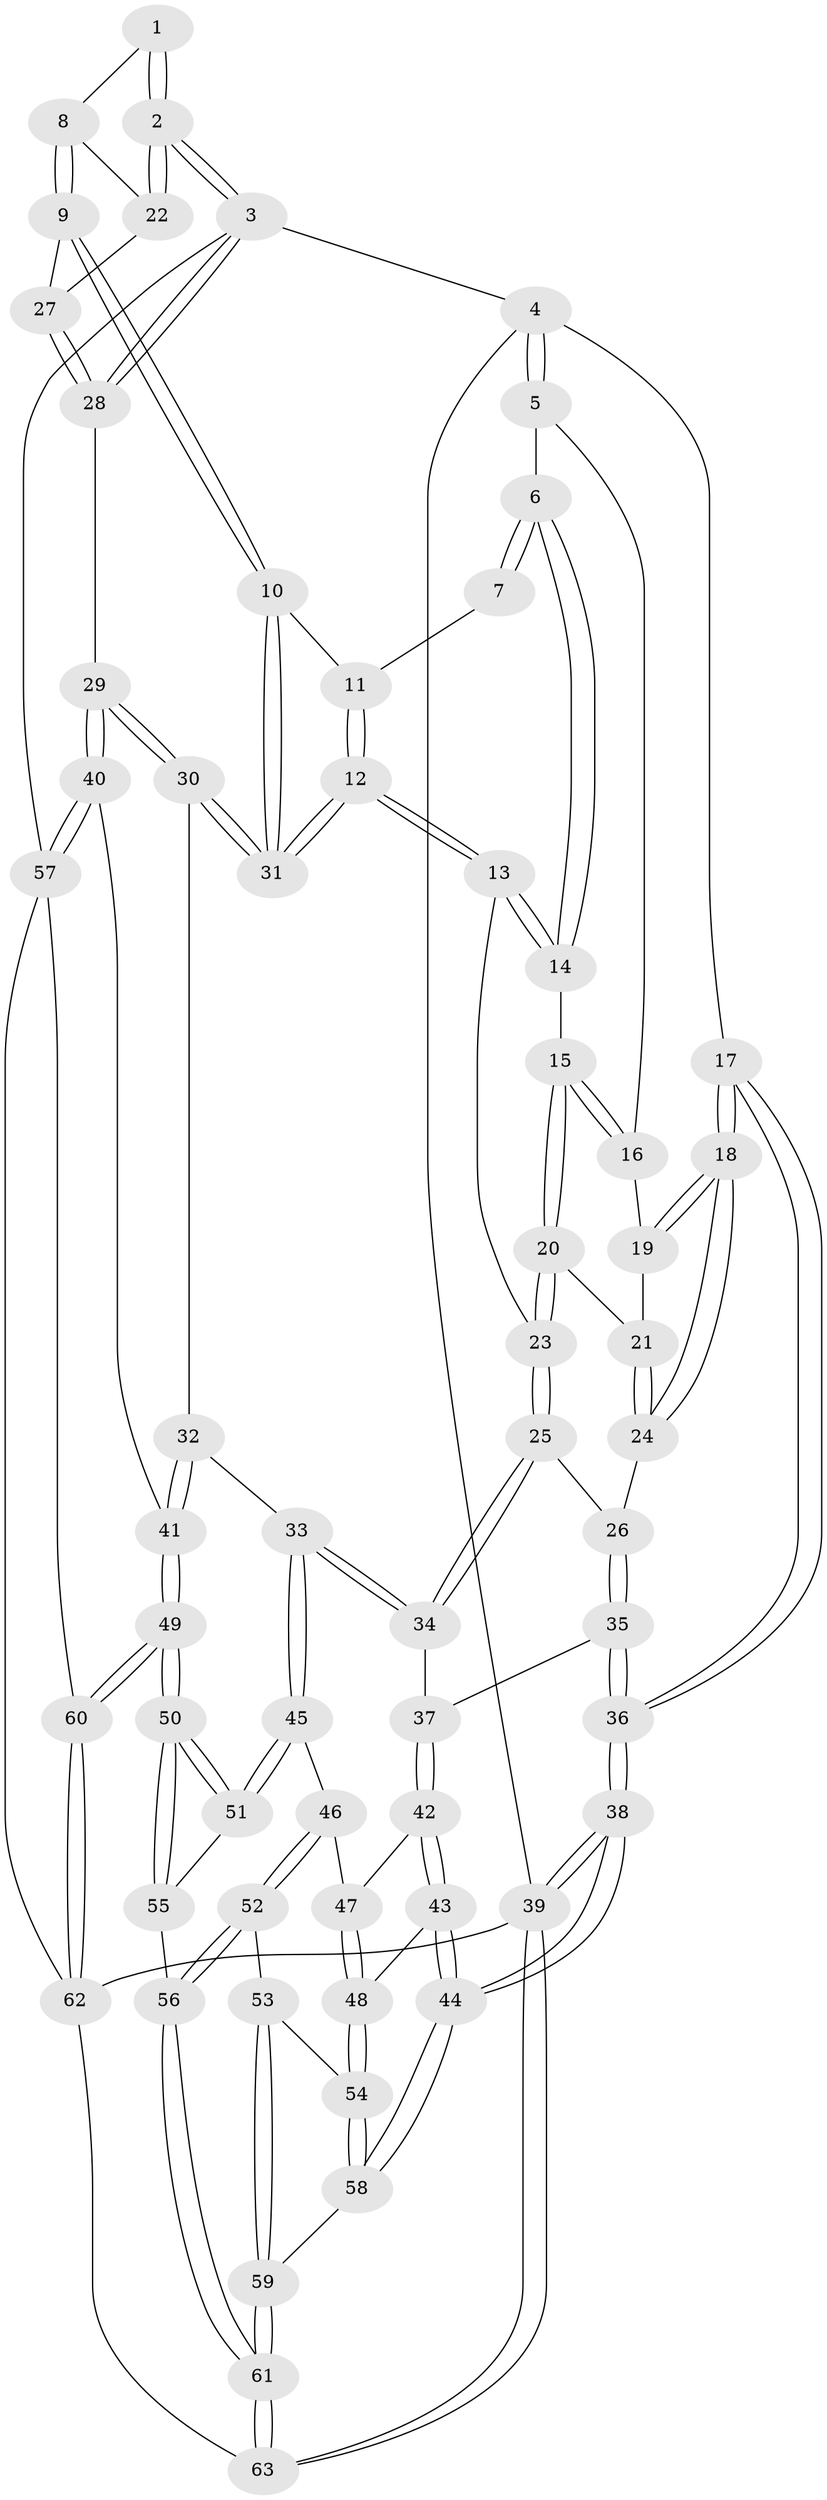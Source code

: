 // Generated by graph-tools (version 1.1) at 2025/11/02/27/25 16:11:55]
// undirected, 63 vertices, 154 edges
graph export_dot {
graph [start="1"]
  node [color=gray90,style=filled];
  1 [pos="+0.5783440423248595+0"];
  2 [pos="+1+0"];
  3 [pos="+1+0"];
  4 [pos="+0+0"];
  5 [pos="+0.21329817026302+0"];
  6 [pos="+0.5345418996738156+0"];
  7 [pos="+0.5412532830728793+0"];
  8 [pos="+0.83243069522368+0.13981166611399154"];
  9 [pos="+0.8148865957581248+0.22724802340835937"];
  10 [pos="+0.7932170193273311+0.23596372303410496"];
  11 [pos="+0.6624740028844073+0.08015008140665571"];
  12 [pos="+0.6441562105643948+0.34873997269146334"];
  13 [pos="+0.5317922796984664+0.25601736350292015"];
  14 [pos="+0.49797742754794694+0.12259338095201021"];
  15 [pos="+0.2690802243128183+0.1988650136405913"];
  16 [pos="+0.212704386032575+0.04879967543133972"];
  17 [pos="+0+0.35252172264859144"];
  18 [pos="+0+0.30033894455136406"];
  19 [pos="+0.10348590781543243+0.16020727672604657"];
  20 [pos="+0.26793243561949376+0.20976927556271255"];
  21 [pos="+0.220249609521929+0.24966919306788846"];
  22 [pos="+1+0"];
  23 [pos="+0.3687365090006386+0.3177244257237537"];
  24 [pos="+0.21128045152793118+0.2578927983617469"];
  25 [pos="+0.3560474489541344+0.3616030159481038"];
  26 [pos="+0.22251124991617507+0.4171482945567468"];
  27 [pos="+0.8626882221947904+0.24784217394307897"];
  28 [pos="+1+0.3688132347106327"];
  29 [pos="+1+0.5341950597381778"];
  30 [pos="+0.6464079740357946+0.42890086187829746"];
  31 [pos="+0.64431632969535+0.34889804123644874"];
  32 [pos="+0.6027216567404401+0.5087077103881691"];
  33 [pos="+0.5212626812455929+0.5582261151637415"];
  34 [pos="+0.40720180676781437+0.4647054438350069"];
  35 [pos="+0.1471994458785716+0.5161361960980848"];
  36 [pos="+0+0.3672275900988827"];
  37 [pos="+0.15591598615431027+0.5289571365410877"];
  38 [pos="+0+0.827057690302504"];
  39 [pos="+0+1"];
  40 [pos="+1+0.6355446839096627"];
  41 [pos="+0.7506257735443617+0.6716542013970077"];
  42 [pos="+0.16668915789987512+0.555796272733957"];
  43 [pos="+0.0066143153507928305+0.751983359606216"];
  44 [pos="+0+0.8232281058451265"];
  45 [pos="+0.49330013692447455+0.6064137530168411"];
  46 [pos="+0.23810663999947973+0.6262209202132869"];
  47 [pos="+0.19948598158448094+0.5947886799934007"];
  48 [pos="+0.11778381321748622+0.754037573491016"];
  49 [pos="+0.6553713031294726+0.936001873947706"];
  50 [pos="+0.6423897694104115+0.9200921364970112"];
  51 [pos="+0.49564044530290924+0.6698173991514023"];
  52 [pos="+0.26844784116314785+0.8348625747594908"];
  53 [pos="+0.20889453122155816+0.8233679774557774"];
  54 [pos="+0.16881779578413694+0.8071223825314301"];
  55 [pos="+0.3501622840142266+0.8149849149884524"];
  56 [pos="+0.2792487857010293+0.8491529778491875"];
  57 [pos="+1+0.7055170677622434"];
  58 [pos="+0+0.8495034622992552"];
  59 [pos="+0.038643515542258026+0.9000769373061159"];
  60 [pos="+0.6751354263539534+1"];
  61 [pos="+0.2800032998344805+1"];
  62 [pos="+0.6471700368141675+1"];
  63 [pos="+0.2931643543838477+1"];
  1 -- 2;
  1 -- 2;
  1 -- 8;
  2 -- 3;
  2 -- 3;
  2 -- 22;
  2 -- 22;
  3 -- 4;
  3 -- 28;
  3 -- 28;
  3 -- 57;
  4 -- 5;
  4 -- 5;
  4 -- 17;
  4 -- 39;
  5 -- 6;
  5 -- 16;
  6 -- 7;
  6 -- 7;
  6 -- 14;
  6 -- 14;
  7 -- 11;
  8 -- 9;
  8 -- 9;
  8 -- 22;
  9 -- 10;
  9 -- 10;
  9 -- 27;
  10 -- 11;
  10 -- 31;
  10 -- 31;
  11 -- 12;
  11 -- 12;
  12 -- 13;
  12 -- 13;
  12 -- 31;
  12 -- 31;
  13 -- 14;
  13 -- 14;
  13 -- 23;
  14 -- 15;
  15 -- 16;
  15 -- 16;
  15 -- 20;
  15 -- 20;
  16 -- 19;
  17 -- 18;
  17 -- 18;
  17 -- 36;
  17 -- 36;
  18 -- 19;
  18 -- 19;
  18 -- 24;
  18 -- 24;
  19 -- 21;
  20 -- 21;
  20 -- 23;
  20 -- 23;
  21 -- 24;
  21 -- 24;
  22 -- 27;
  23 -- 25;
  23 -- 25;
  24 -- 26;
  25 -- 26;
  25 -- 34;
  25 -- 34;
  26 -- 35;
  26 -- 35;
  27 -- 28;
  27 -- 28;
  28 -- 29;
  29 -- 30;
  29 -- 30;
  29 -- 40;
  29 -- 40;
  30 -- 31;
  30 -- 31;
  30 -- 32;
  32 -- 33;
  32 -- 41;
  32 -- 41;
  33 -- 34;
  33 -- 34;
  33 -- 45;
  33 -- 45;
  34 -- 37;
  35 -- 36;
  35 -- 36;
  35 -- 37;
  36 -- 38;
  36 -- 38;
  37 -- 42;
  37 -- 42;
  38 -- 39;
  38 -- 39;
  38 -- 44;
  38 -- 44;
  39 -- 63;
  39 -- 63;
  39 -- 62;
  40 -- 41;
  40 -- 57;
  40 -- 57;
  41 -- 49;
  41 -- 49;
  42 -- 43;
  42 -- 43;
  42 -- 47;
  43 -- 44;
  43 -- 44;
  43 -- 48;
  44 -- 58;
  44 -- 58;
  45 -- 46;
  45 -- 51;
  45 -- 51;
  46 -- 47;
  46 -- 52;
  46 -- 52;
  47 -- 48;
  47 -- 48;
  48 -- 54;
  48 -- 54;
  49 -- 50;
  49 -- 50;
  49 -- 60;
  49 -- 60;
  50 -- 51;
  50 -- 51;
  50 -- 55;
  50 -- 55;
  51 -- 55;
  52 -- 53;
  52 -- 56;
  52 -- 56;
  53 -- 54;
  53 -- 59;
  53 -- 59;
  54 -- 58;
  54 -- 58;
  55 -- 56;
  56 -- 61;
  56 -- 61;
  57 -- 60;
  57 -- 62;
  58 -- 59;
  59 -- 61;
  59 -- 61;
  60 -- 62;
  60 -- 62;
  61 -- 63;
  61 -- 63;
  62 -- 63;
}
